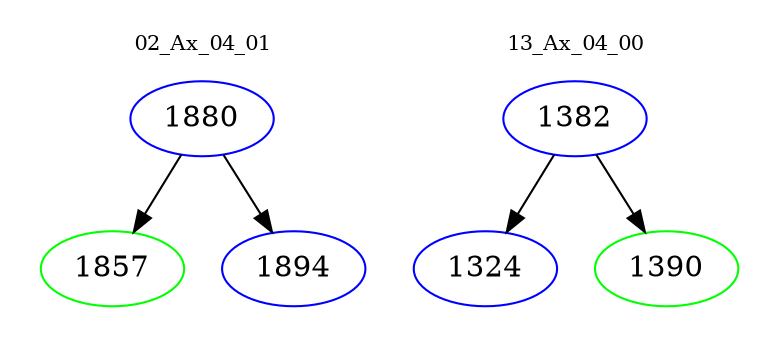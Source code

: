 digraph{
subgraph cluster_0 {
color = white
label = "02_Ax_04_01";
fontsize=10;
T0_1880 [label="1880", color="blue"]
T0_1880 -> T0_1857 [color="black"]
T0_1857 [label="1857", color="green"]
T0_1880 -> T0_1894 [color="black"]
T0_1894 [label="1894", color="blue"]
}
subgraph cluster_1 {
color = white
label = "13_Ax_04_00";
fontsize=10;
T1_1382 [label="1382", color="blue"]
T1_1382 -> T1_1324 [color="black"]
T1_1324 [label="1324", color="blue"]
T1_1382 -> T1_1390 [color="black"]
T1_1390 [label="1390", color="green"]
}
}
